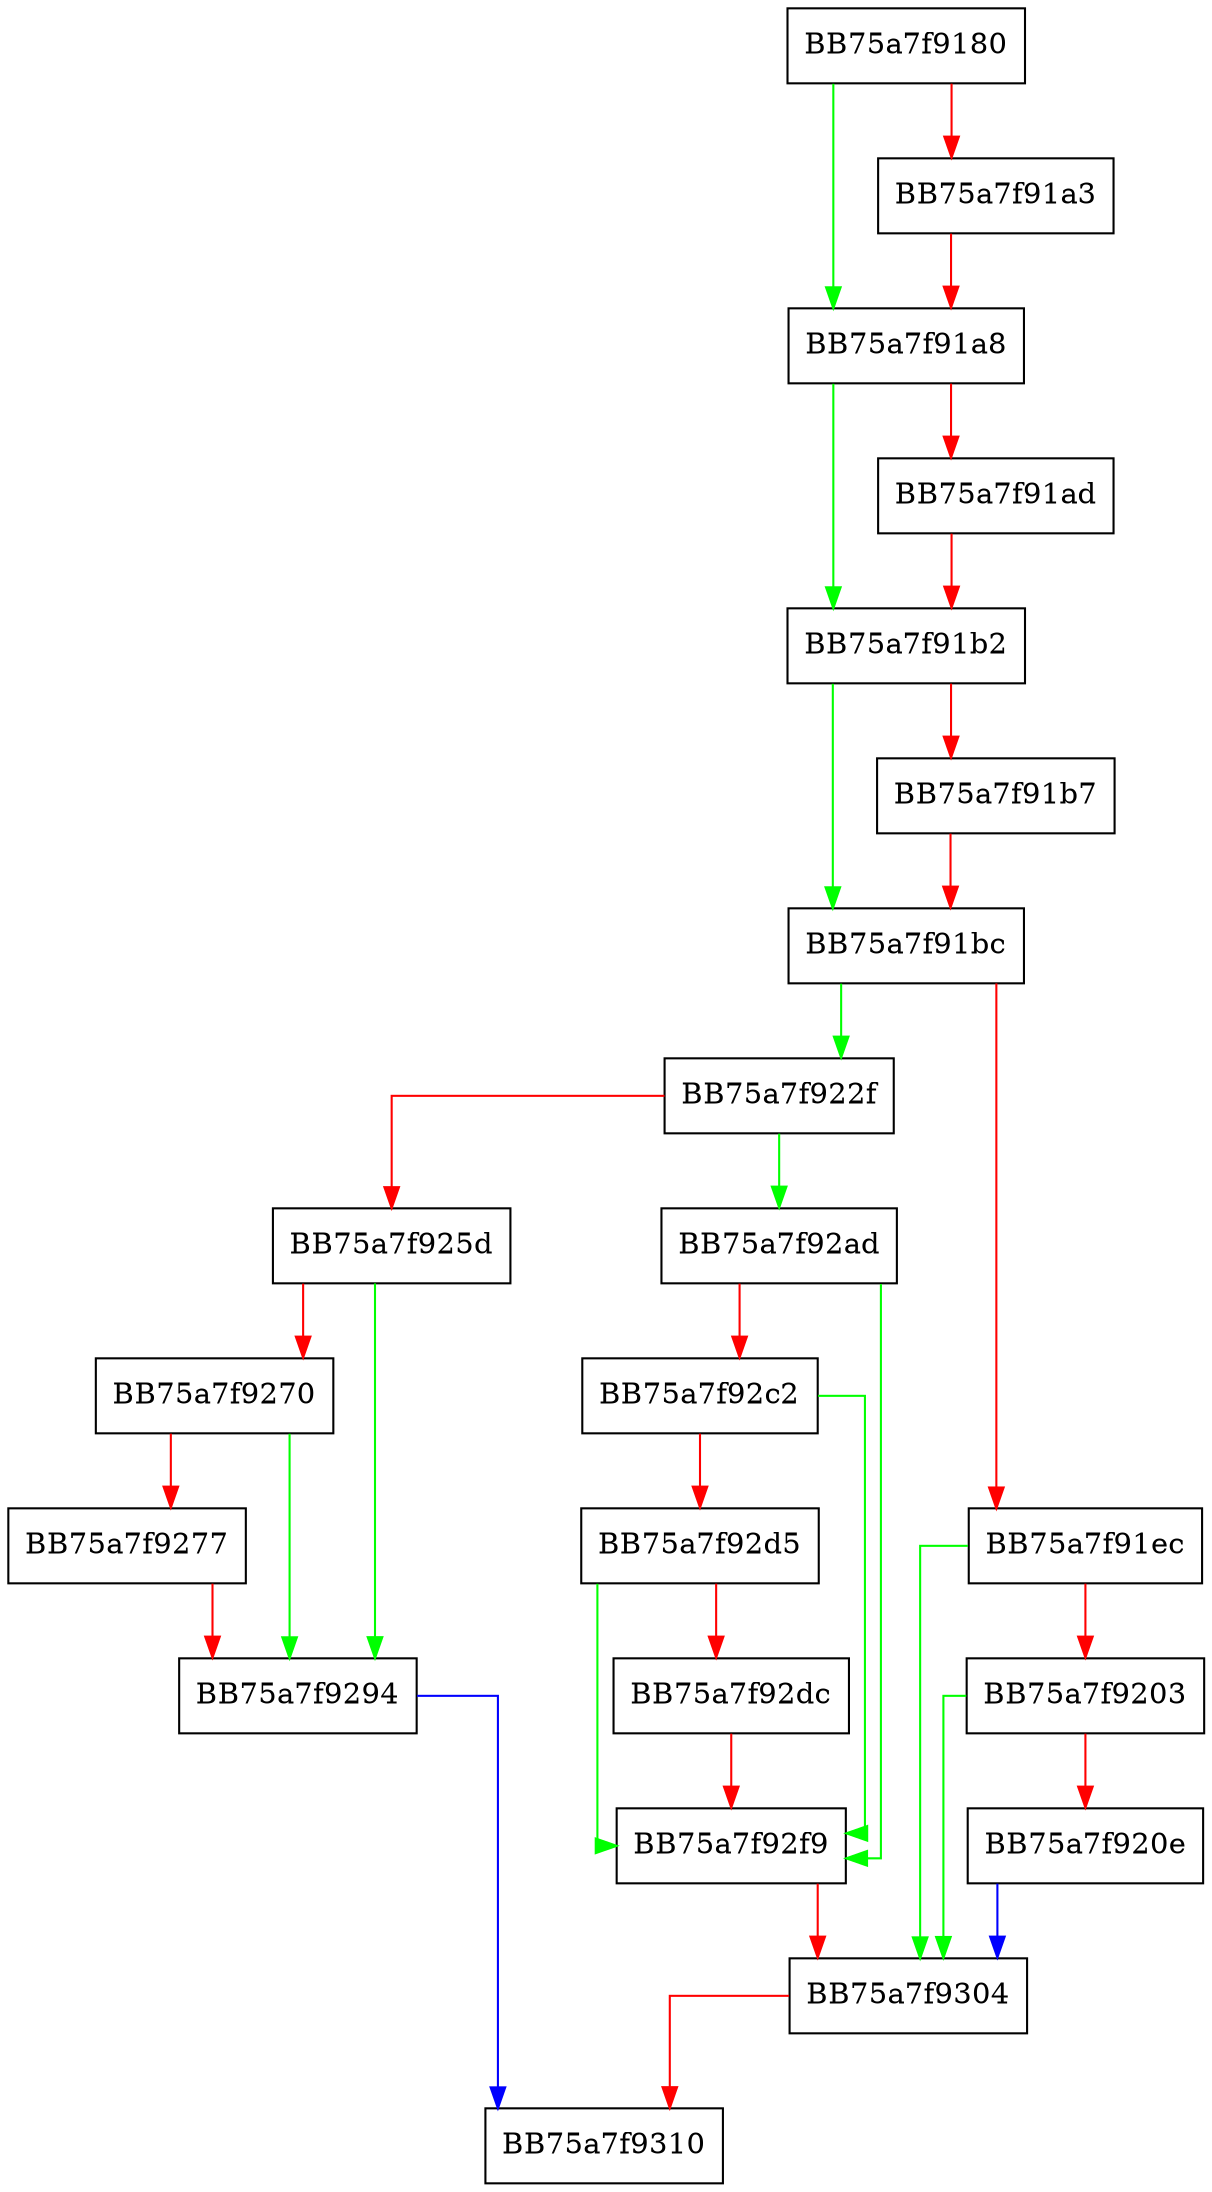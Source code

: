 digraph Update {
  node [shape="box"];
  graph [splines=ortho];
  BB75a7f9180 -> BB75a7f91a8 [color="green"];
  BB75a7f9180 -> BB75a7f91a3 [color="red"];
  BB75a7f91a3 -> BB75a7f91a8 [color="red"];
  BB75a7f91a8 -> BB75a7f91b2 [color="green"];
  BB75a7f91a8 -> BB75a7f91ad [color="red"];
  BB75a7f91ad -> BB75a7f91b2 [color="red"];
  BB75a7f91b2 -> BB75a7f91bc [color="green"];
  BB75a7f91b2 -> BB75a7f91b7 [color="red"];
  BB75a7f91b7 -> BB75a7f91bc [color="red"];
  BB75a7f91bc -> BB75a7f922f [color="green"];
  BB75a7f91bc -> BB75a7f91ec [color="red"];
  BB75a7f91ec -> BB75a7f9304 [color="green"];
  BB75a7f91ec -> BB75a7f9203 [color="red"];
  BB75a7f9203 -> BB75a7f9304 [color="green"];
  BB75a7f9203 -> BB75a7f920e [color="red"];
  BB75a7f920e -> BB75a7f9304 [color="blue"];
  BB75a7f922f -> BB75a7f92ad [color="green"];
  BB75a7f922f -> BB75a7f925d [color="red"];
  BB75a7f925d -> BB75a7f9294 [color="green"];
  BB75a7f925d -> BB75a7f9270 [color="red"];
  BB75a7f9270 -> BB75a7f9294 [color="green"];
  BB75a7f9270 -> BB75a7f9277 [color="red"];
  BB75a7f9277 -> BB75a7f9294 [color="red"];
  BB75a7f9294 -> BB75a7f9310 [color="blue"];
  BB75a7f92ad -> BB75a7f92f9 [color="green"];
  BB75a7f92ad -> BB75a7f92c2 [color="red"];
  BB75a7f92c2 -> BB75a7f92f9 [color="green"];
  BB75a7f92c2 -> BB75a7f92d5 [color="red"];
  BB75a7f92d5 -> BB75a7f92f9 [color="green"];
  BB75a7f92d5 -> BB75a7f92dc [color="red"];
  BB75a7f92dc -> BB75a7f92f9 [color="red"];
  BB75a7f92f9 -> BB75a7f9304 [color="red"];
  BB75a7f9304 -> BB75a7f9310 [color="red"];
}